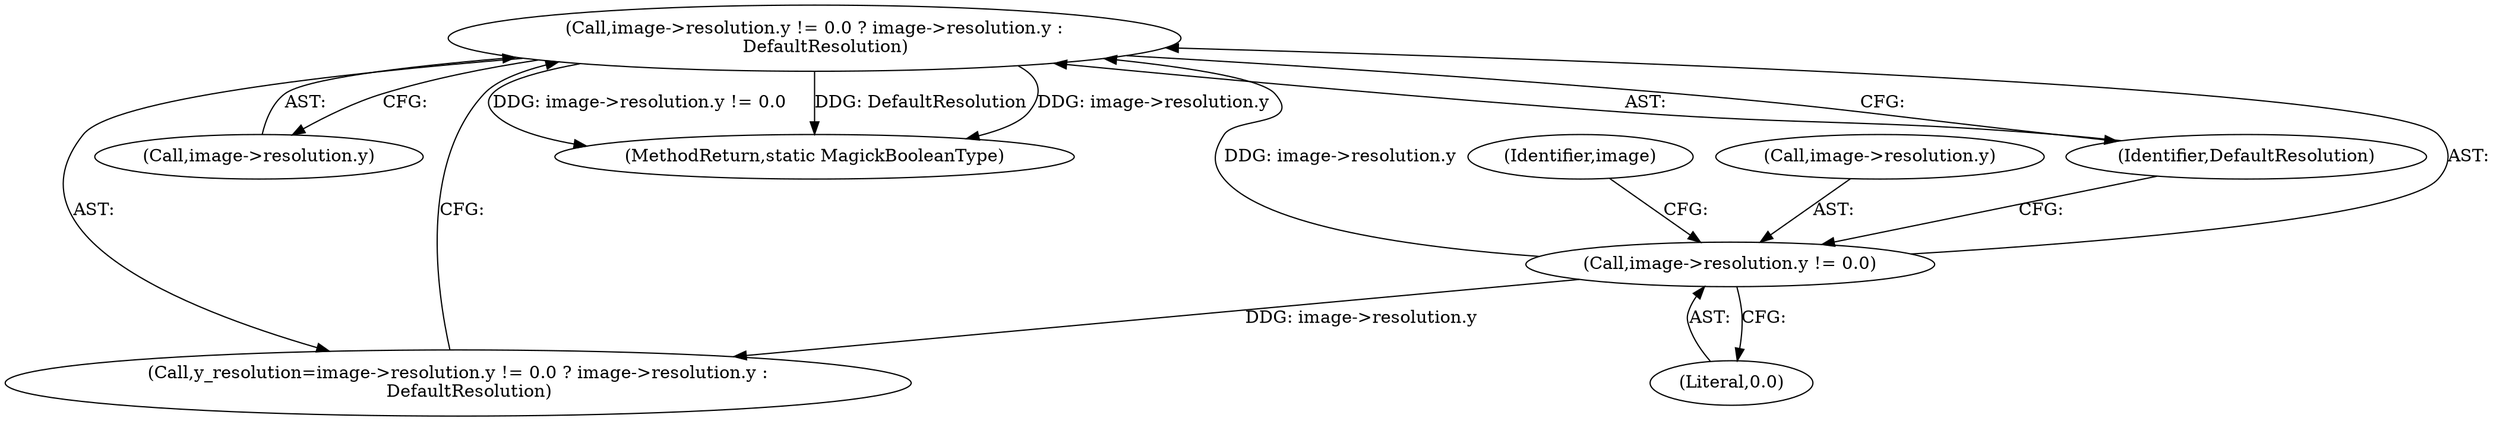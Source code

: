 digraph "0_ImageMagick_0f6fc2d5bf8f500820c3dbcf0d23ee14f2d9f734_4@pointer" {
"1000377" [label="(Call,image->resolution.y != 0.0 ? image->resolution.y :\n    DefaultResolution)"];
"1000378" [label="(Call,image->resolution.y != 0.0)"];
"1000390" [label="(Identifier,DefaultResolution)"];
"1000385" [label="(Call,image->resolution.y)"];
"1000375" [label="(Call,y_resolution=image->resolution.y != 0.0 ? image->resolution.y :\n    DefaultResolution)"];
"1001940" [label="(MethodReturn,static MagickBooleanType)"];
"1000387" [label="(Identifier,image)"];
"1000377" [label="(Call,image->resolution.y != 0.0 ? image->resolution.y :\n    DefaultResolution)"];
"1000384" [label="(Literal,0.0)"];
"1000378" [label="(Call,image->resolution.y != 0.0)"];
"1000379" [label="(Call,image->resolution.y)"];
"1000377" -> "1000375"  [label="AST: "];
"1000377" -> "1000385"  [label="CFG: "];
"1000377" -> "1000390"  [label="CFG: "];
"1000378" -> "1000377"  [label="AST: "];
"1000385" -> "1000377"  [label="AST: "];
"1000390" -> "1000377"  [label="AST: "];
"1000375" -> "1000377"  [label="CFG: "];
"1000377" -> "1001940"  [label="DDG: image->resolution.y != 0.0"];
"1000377" -> "1001940"  [label="DDG: DefaultResolution"];
"1000377" -> "1001940"  [label="DDG: image->resolution.y"];
"1000378" -> "1000377"  [label="DDG: image->resolution.y"];
"1000378" -> "1000384"  [label="CFG: "];
"1000379" -> "1000378"  [label="AST: "];
"1000384" -> "1000378"  [label="AST: "];
"1000387" -> "1000378"  [label="CFG: "];
"1000390" -> "1000378"  [label="CFG: "];
"1000378" -> "1000375"  [label="DDG: image->resolution.y"];
}
